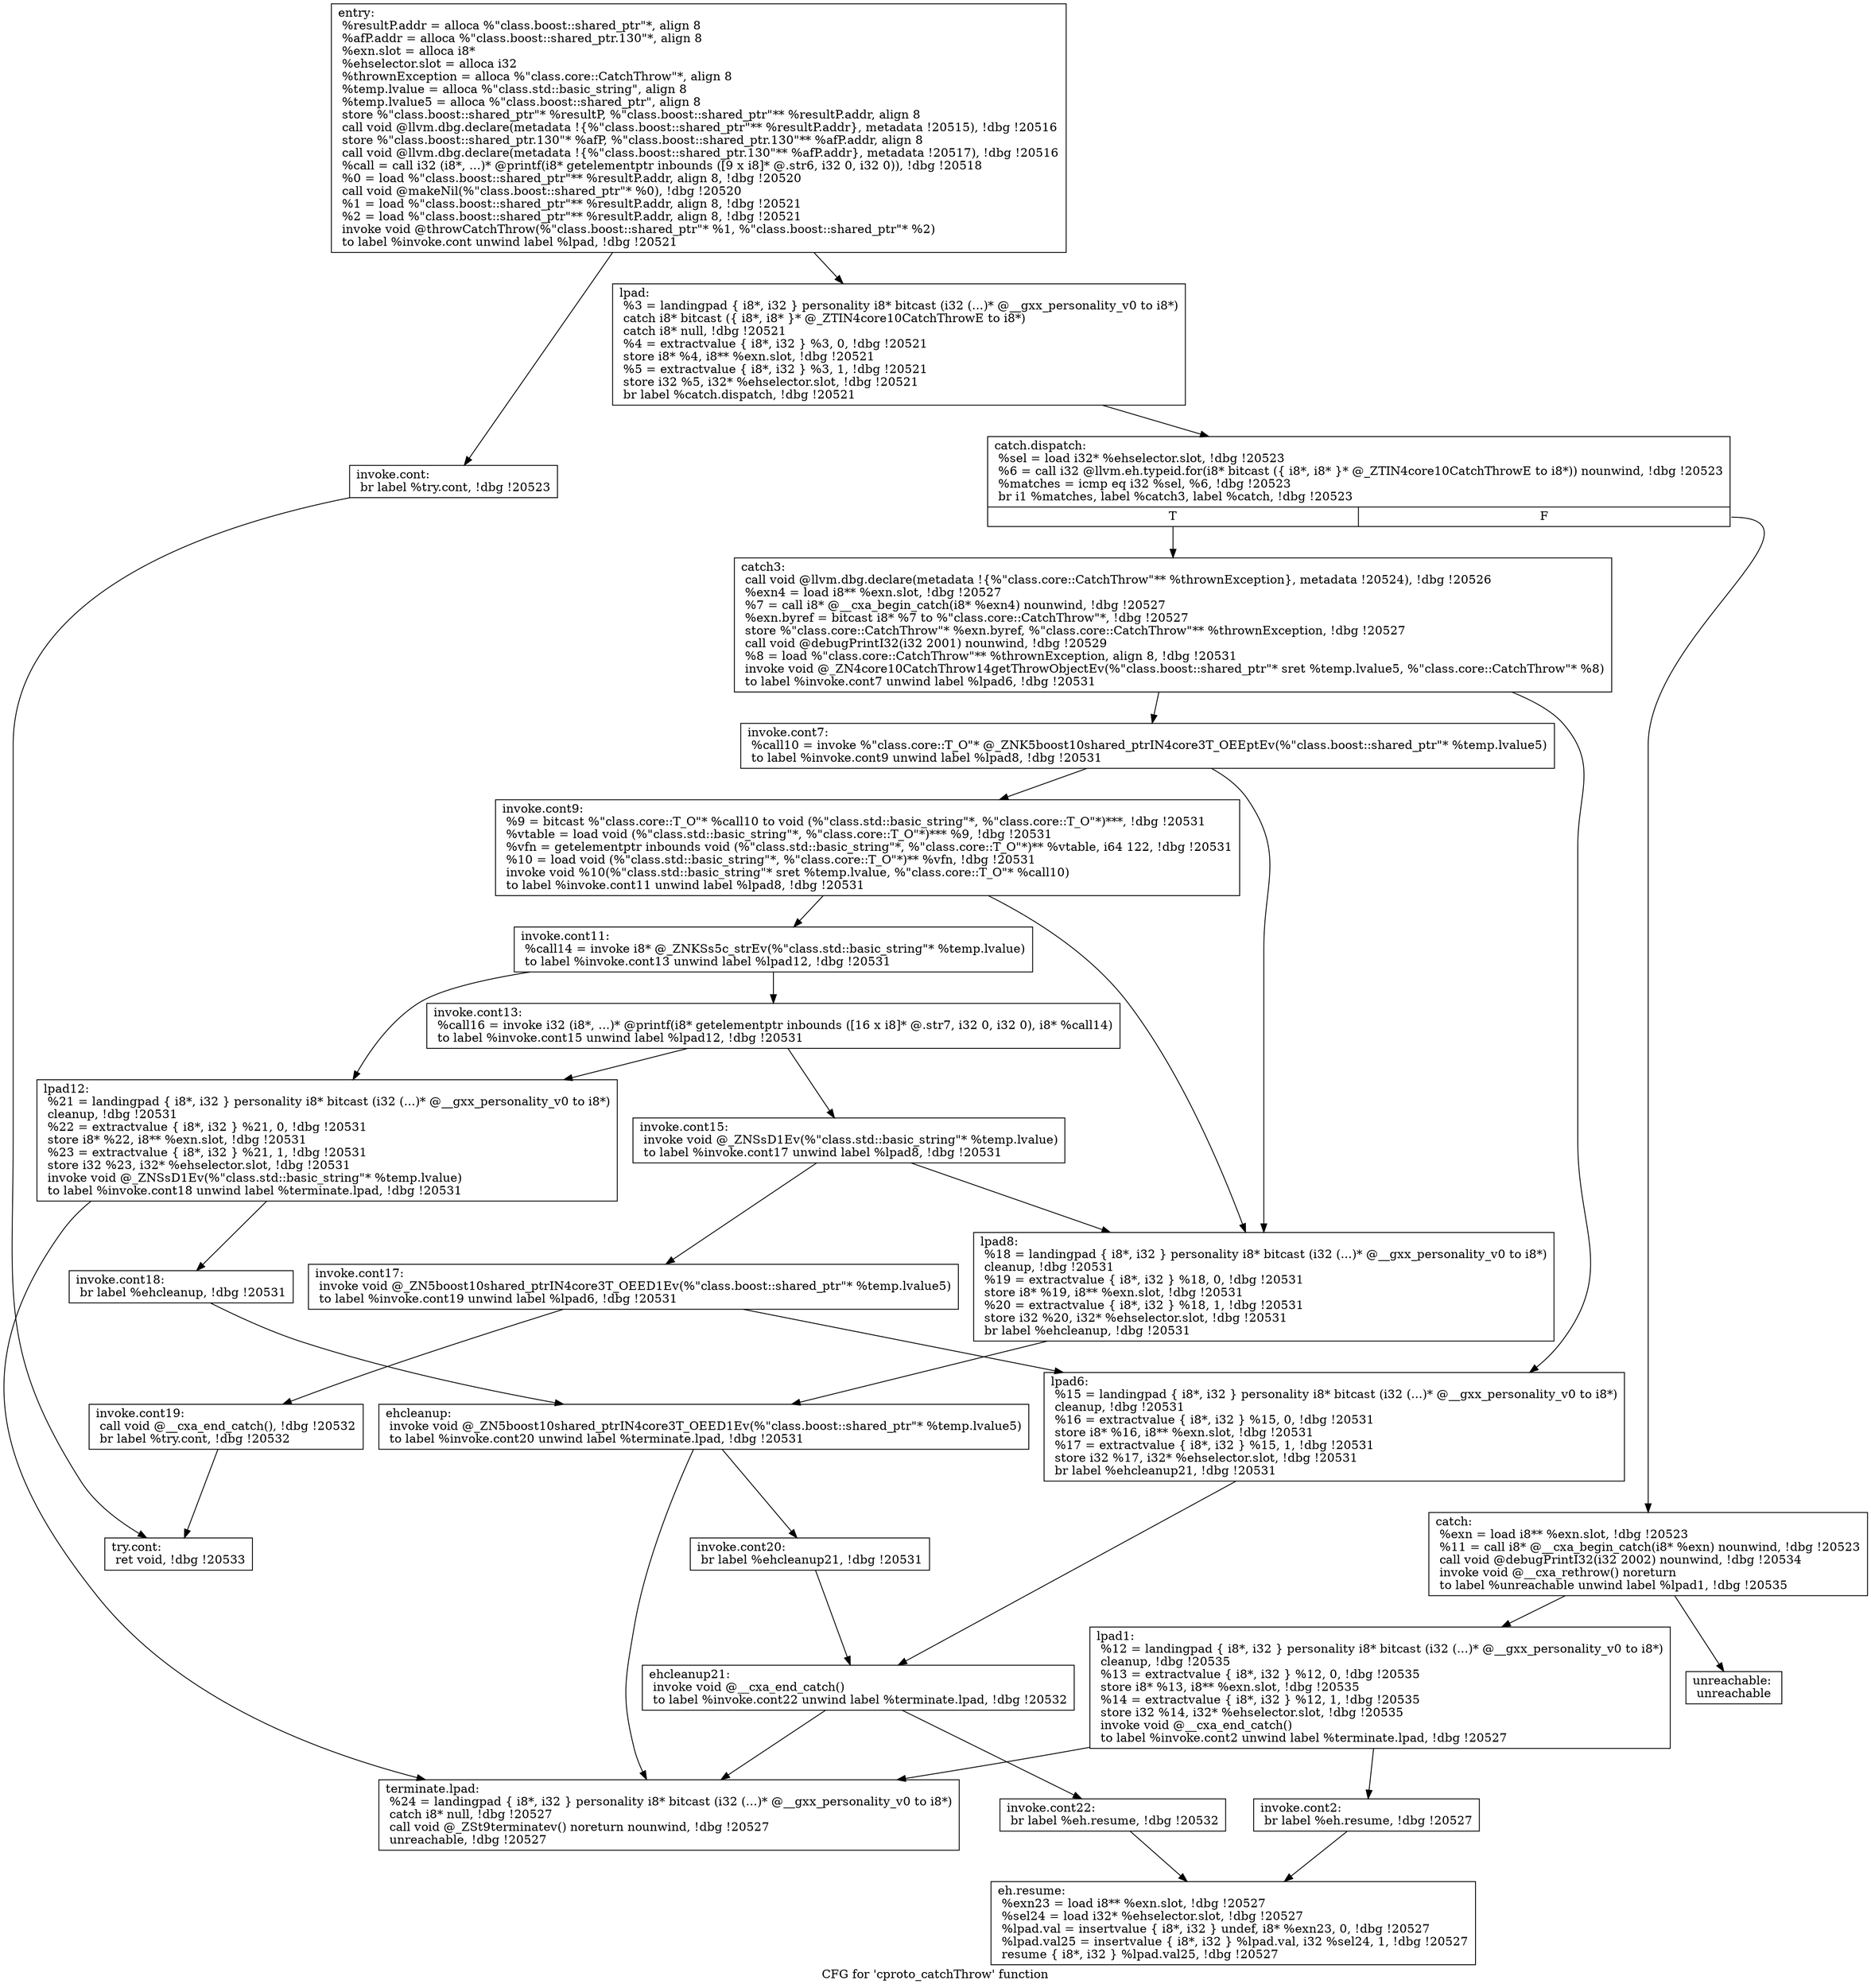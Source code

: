 digraph "CFG for 'cproto_catchThrow' function" {
	label="CFG for 'cproto_catchThrow' function";

	Node0x7fd441768ab0 [shape=record,label="{entry:\l  %resultP.addr = alloca %\"class.boost::shared_ptr\"*, align 8\l  %afP.addr = alloca %\"class.boost::shared_ptr.130\"*, align 8\l  %exn.slot = alloca i8*\l  %ehselector.slot = alloca i32\l  %thrownException = alloca %\"class.core::CatchThrow\"*, align 8\l  %temp.lvalue = alloca %\"class.std::basic_string\", align 8\l  %temp.lvalue5 = alloca %\"class.boost::shared_ptr\", align 8\l  store %\"class.boost::shared_ptr\"* %resultP, %\"class.boost::shared_ptr\"** %resultP.addr, align 8\l  call void @llvm.dbg.declare(metadata !\{%\"class.boost::shared_ptr\"** %resultP.addr\}, metadata !20515), !dbg !20516\l  store %\"class.boost::shared_ptr.130\"* %afP, %\"class.boost::shared_ptr.130\"** %afP.addr, align 8\l  call void @llvm.dbg.declare(metadata !\{%\"class.boost::shared_ptr.130\"** %afP.addr\}, metadata !20517), !dbg !20516\l  %call = call i32 (i8*, ...)* @printf(i8* getelementptr inbounds ([9 x i8]* @.str6, i32 0, i32 0)), !dbg !20518\l  %0 = load %\"class.boost::shared_ptr\"** %resultP.addr, align 8, !dbg !20520\l  call void @makeNil(%\"class.boost::shared_ptr\"* %0), !dbg !20520\l  %1 = load %\"class.boost::shared_ptr\"** %resultP.addr, align 8, !dbg !20521\l  %2 = load %\"class.boost::shared_ptr\"** %resultP.addr, align 8, !dbg !20521\l  invoke void @throwCatchThrow(%\"class.boost::shared_ptr\"* %1, %\"class.boost::shared_ptr\"* %2)\l          to label %invoke.cont unwind label %lpad, !dbg !20521\l}"];
	Node0x7fd441768ab0 -> Node0x7fd441768b00;
	Node0x7fd441768ab0 -> Node0x7fd441768b50;
	Node0x7fd441768b00 [shape=record,label="{invoke.cont:                                      \l  br label %try.cont, !dbg !20523\l}"];
	Node0x7fd441768b00 -> Node0x7fd441768e70;
	Node0x7fd441768b50 [shape=record,label="{lpad:                                             \l  %3 = landingpad \{ i8*, i32 \} personality i8* bitcast (i32 (...)* @__gxx_personality_v0 to i8*)\l          catch i8* bitcast (\{ i8*, i8* \}* @_ZTIN4core10CatchThrowE to i8*)\l          catch i8* null, !dbg !20521\l  %4 = extractvalue \{ i8*, i32 \} %3, 0, !dbg !20521\l  store i8* %4, i8** %exn.slot, !dbg !20521\l  %5 = extractvalue \{ i8*, i32 \} %3, 1, !dbg !20521\l  store i32 %5, i32* %ehselector.slot, !dbg !20521\l  br label %catch.dispatch, !dbg !20521\l}"];
	Node0x7fd441768b50 -> Node0x7fd441768ba0;
	Node0x7fd441768ba0 [shape=record,label="{catch.dispatch:                                   \l  %sel = load i32* %ehselector.slot, !dbg !20523\l  %6 = call i32 @llvm.eh.typeid.for(i8* bitcast (\{ i8*, i8* \}* @_ZTIN4core10CatchThrowE to i8*)) nounwind, !dbg !20523\l  %matches = icmp eq i32 %sel, %6, !dbg !20523\l  br i1 %matches, label %catch3, label %catch, !dbg !20523\l|{<s0>T|<s1>F}}"];
	Node0x7fd441768ba0:s0 -> Node0x7fd441768bf0;
	Node0x7fd441768ba0:s1 -> Node0x7fd441768ec0;
	Node0x7fd441768bf0 [shape=record,label="{catch3:                                           \l  call void @llvm.dbg.declare(metadata !\{%\"class.core::CatchThrow\"** %thrownException\}, metadata !20524), !dbg !20526\l  %exn4 = load i8** %exn.slot, !dbg !20527\l  %7 = call i8* @__cxa_begin_catch(i8* %exn4) nounwind, !dbg !20527\l  %exn.byref = bitcast i8* %7 to %\"class.core::CatchThrow\"*, !dbg !20527\l  store %\"class.core::CatchThrow\"* %exn.byref, %\"class.core::CatchThrow\"** %thrownException, !dbg !20527\l  call void @debugPrintI32(i32 2001) nounwind, !dbg !20529\l  %8 = load %\"class.core::CatchThrow\"** %thrownException, align 8, !dbg !20531\l  invoke void @_ZN4core10CatchThrow14getThrowObjectEv(%\"class.boost::shared_ptr\"* sret %temp.lvalue5, %\"class.core::CatchThrow\"* %8)\l          to label %invoke.cont7 unwind label %lpad6, !dbg !20531\l}"];
	Node0x7fd441768bf0 -> Node0x7fd441768c40;
	Node0x7fd441768bf0 -> Node0x7fd441768fb0;
	Node0x7fd441768c40 [shape=record,label="{invoke.cont7:                                     \l  %call10 = invoke %\"class.core::T_O\"* @_ZNK5boost10shared_ptrIN4core3T_OEEptEv(%\"class.boost::shared_ptr\"* %temp.lvalue5)\l          to label %invoke.cont9 unwind label %lpad8, !dbg !20531\l}"];
	Node0x7fd441768c40 -> Node0x7fd441768c90;
	Node0x7fd441768c40 -> Node0x7fd441769000;
	Node0x7fd441768c90 [shape=record,label="{invoke.cont9:                                     \l  %9 = bitcast %\"class.core::T_O\"* %call10 to void (%\"class.std::basic_string\"*, %\"class.core::T_O\"*)***, !dbg !20531\l  %vtable = load void (%\"class.std::basic_string\"*, %\"class.core::T_O\"*)*** %9, !dbg !20531\l  %vfn = getelementptr inbounds void (%\"class.std::basic_string\"*, %\"class.core::T_O\"*)** %vtable, i64 122, !dbg !20531\l  %10 = load void (%\"class.std::basic_string\"*, %\"class.core::T_O\"*)** %vfn, !dbg !20531\l  invoke void %10(%\"class.std::basic_string\"* sret %temp.lvalue, %\"class.core::T_O\"* %call10)\l          to label %invoke.cont11 unwind label %lpad8, !dbg !20531\l}"];
	Node0x7fd441768c90 -> Node0x7fd441768ce0;
	Node0x7fd441768c90 -> Node0x7fd441769000;
	Node0x7fd441768ce0 [shape=record,label="{invoke.cont11:                                    \l  %call14 = invoke i8* @_ZNKSs5c_strEv(%\"class.std::basic_string\"* %temp.lvalue)\l          to label %invoke.cont13 unwind label %lpad12, !dbg !20531\l}"];
	Node0x7fd441768ce0 -> Node0x7fd441768d30;
	Node0x7fd441768ce0 -> Node0x7fd441769050;
	Node0x7fd441768d30 [shape=record,label="{invoke.cont13:                                    \l  %call16 = invoke i32 (i8*, ...)* @printf(i8* getelementptr inbounds ([16 x i8]* @.str7, i32 0, i32 0), i8* %call14)\l          to label %invoke.cont15 unwind label %lpad12, !dbg !20531\l}"];
	Node0x7fd441768d30 -> Node0x7fd441768d80;
	Node0x7fd441768d30 -> Node0x7fd441769050;
	Node0x7fd441768d80 [shape=record,label="{invoke.cont15:                                    \l  invoke void @_ZNSsD1Ev(%\"class.std::basic_string\"* %temp.lvalue)\l          to label %invoke.cont17 unwind label %lpad8, !dbg !20531\l}"];
	Node0x7fd441768d80 -> Node0x7fd441768dd0;
	Node0x7fd441768d80 -> Node0x7fd441769000;
	Node0x7fd441768dd0 [shape=record,label="{invoke.cont17:                                    \l  invoke void @_ZN5boost10shared_ptrIN4core3T_OEED1Ev(%\"class.boost::shared_ptr\"* %temp.lvalue5)\l          to label %invoke.cont19 unwind label %lpad6, !dbg !20531\l}"];
	Node0x7fd441768dd0 -> Node0x7fd441768e20;
	Node0x7fd441768dd0 -> Node0x7fd441768fb0;
	Node0x7fd441768e20 [shape=record,label="{invoke.cont19:                                    \l  call void @__cxa_end_catch(), !dbg !20532\l  br label %try.cont, !dbg !20532\l}"];
	Node0x7fd441768e20 -> Node0x7fd441768e70;
	Node0x7fd441768e70 [shape=record,label="{try.cont:                                         \l  ret void, !dbg !20533\l}"];
	Node0x7fd441768ec0 [shape=record,label="{catch:                                            \l  %exn = load i8** %exn.slot, !dbg !20523\l  %11 = call i8* @__cxa_begin_catch(i8* %exn) nounwind, !dbg !20523\l  call void @debugPrintI32(i32 2002) nounwind, !dbg !20534\l  invoke void @__cxa_rethrow() noreturn\l          to label %unreachable unwind label %lpad1, !dbg !20535\l}"];
	Node0x7fd441768ec0 -> Node0x7fd4417692d0;
	Node0x7fd441768ec0 -> Node0x7fd441768f10;
	Node0x7fd441768f10 [shape=record,label="{lpad1:                                            \l  %12 = landingpad \{ i8*, i32 \} personality i8* bitcast (i32 (...)* @__gxx_personality_v0 to i8*)\l          cleanup, !dbg !20535\l  %13 = extractvalue \{ i8*, i32 \} %12, 0, !dbg !20535\l  store i8* %13, i8** %exn.slot, !dbg !20535\l  %14 = extractvalue \{ i8*, i32 \} %12, 1, !dbg !20535\l  store i32 %14, i32* %ehselector.slot, !dbg !20535\l  invoke void @__cxa_end_catch()\l          to label %invoke.cont2 unwind label %terminate.lpad, !dbg !20527\l}"];
	Node0x7fd441768f10 -> Node0x7fd441768f60;
	Node0x7fd441768f10 -> Node0x7fd441769280;
	Node0x7fd441768f60 [shape=record,label="{invoke.cont2:                                     \l  br label %eh.resume, !dbg !20527\l}"];
	Node0x7fd441768f60 -> Node0x7fd441769230;
	Node0x7fd441768fb0 [shape=record,label="{lpad6:                                            \l  %15 = landingpad \{ i8*, i32 \} personality i8* bitcast (i32 (...)* @__gxx_personality_v0 to i8*)\l          cleanup, !dbg !20531\l  %16 = extractvalue \{ i8*, i32 \} %15, 0, !dbg !20531\l  store i8* %16, i8** %exn.slot, !dbg !20531\l  %17 = extractvalue \{ i8*, i32 \} %15, 1, !dbg !20531\l  store i32 %17, i32* %ehselector.slot, !dbg !20531\l  br label %ehcleanup21, !dbg !20531\l}"];
	Node0x7fd441768fb0 -> Node0x7fd441769190;
	Node0x7fd441769000 [shape=record,label="{lpad8:                                            \l  %18 = landingpad \{ i8*, i32 \} personality i8* bitcast (i32 (...)* @__gxx_personality_v0 to i8*)\l          cleanup, !dbg !20531\l  %19 = extractvalue \{ i8*, i32 \} %18, 0, !dbg !20531\l  store i8* %19, i8** %exn.slot, !dbg !20531\l  %20 = extractvalue \{ i8*, i32 \} %18, 1, !dbg !20531\l  store i32 %20, i32* %ehselector.slot, !dbg !20531\l  br label %ehcleanup, !dbg !20531\l}"];
	Node0x7fd441769000 -> Node0x7fd4417690f0;
	Node0x7fd441769050 [shape=record,label="{lpad12:                                           \l  %21 = landingpad \{ i8*, i32 \} personality i8* bitcast (i32 (...)* @__gxx_personality_v0 to i8*)\l          cleanup, !dbg !20531\l  %22 = extractvalue \{ i8*, i32 \} %21, 0, !dbg !20531\l  store i8* %22, i8** %exn.slot, !dbg !20531\l  %23 = extractvalue \{ i8*, i32 \} %21, 1, !dbg !20531\l  store i32 %23, i32* %ehselector.slot, !dbg !20531\l  invoke void @_ZNSsD1Ev(%\"class.std::basic_string\"* %temp.lvalue)\l          to label %invoke.cont18 unwind label %terminate.lpad, !dbg !20531\l}"];
	Node0x7fd441769050 -> Node0x7fd4417690a0;
	Node0x7fd441769050 -> Node0x7fd441769280;
	Node0x7fd4417690a0 [shape=record,label="{invoke.cont18:                                    \l  br label %ehcleanup, !dbg !20531\l}"];
	Node0x7fd4417690a0 -> Node0x7fd4417690f0;
	Node0x7fd4417690f0 [shape=record,label="{ehcleanup:                                        \l  invoke void @_ZN5boost10shared_ptrIN4core3T_OEED1Ev(%\"class.boost::shared_ptr\"* %temp.lvalue5)\l          to label %invoke.cont20 unwind label %terminate.lpad, !dbg !20531\l}"];
	Node0x7fd4417690f0 -> Node0x7fd441769140;
	Node0x7fd4417690f0 -> Node0x7fd441769280;
	Node0x7fd441769140 [shape=record,label="{invoke.cont20:                                    \l  br label %ehcleanup21, !dbg !20531\l}"];
	Node0x7fd441769140 -> Node0x7fd441769190;
	Node0x7fd441769190 [shape=record,label="{ehcleanup21:                                      \l  invoke void @__cxa_end_catch()\l          to label %invoke.cont22 unwind label %terminate.lpad, !dbg !20532\l}"];
	Node0x7fd441769190 -> Node0x7fd4417691e0;
	Node0x7fd441769190 -> Node0x7fd441769280;
	Node0x7fd4417691e0 [shape=record,label="{invoke.cont22:                                    \l  br label %eh.resume, !dbg !20532\l}"];
	Node0x7fd4417691e0 -> Node0x7fd441769230;
	Node0x7fd441769230 [shape=record,label="{eh.resume:                                        \l  %exn23 = load i8** %exn.slot, !dbg !20527\l  %sel24 = load i32* %ehselector.slot, !dbg !20527\l  %lpad.val = insertvalue \{ i8*, i32 \} undef, i8* %exn23, 0, !dbg !20527\l  %lpad.val25 = insertvalue \{ i8*, i32 \} %lpad.val, i32 %sel24, 1, !dbg !20527\l  resume \{ i8*, i32 \} %lpad.val25, !dbg !20527\l}"];
	Node0x7fd441769280 [shape=record,label="{terminate.lpad:                                   \l  %24 = landingpad \{ i8*, i32 \} personality i8* bitcast (i32 (...)* @__gxx_personality_v0 to i8*)\l          catch i8* null, !dbg !20527\l  call void @_ZSt9terminatev() noreturn nounwind, !dbg !20527\l  unreachable, !dbg !20527\l}"];
	Node0x7fd4417692d0 [shape=record,label="{unreachable:                                      \l  unreachable\l}"];
}
